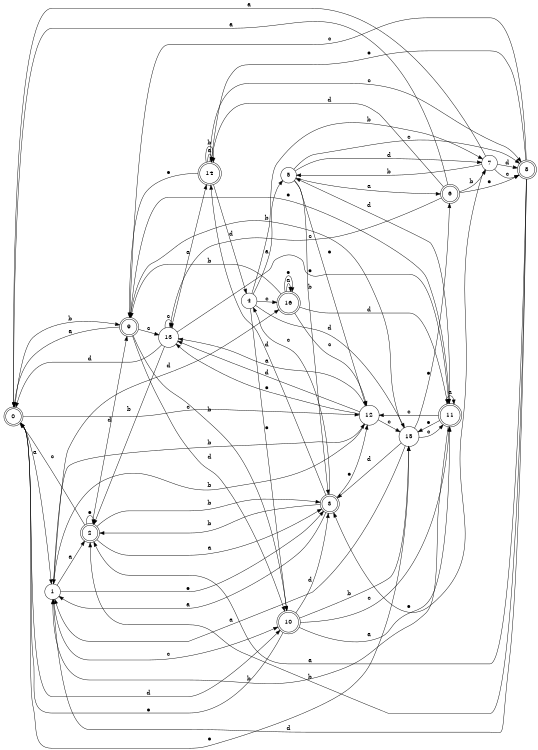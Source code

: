 digraph n14_8 {
__start0 [label="" shape="none"];

rankdir=LR;
size="8,5";

s0 [style="rounded,filled", color="black", fillcolor="white" shape="doublecircle", label="0"];
s1 [style="filled", color="black", fillcolor="white" shape="circle", label="1"];
s2 [style="rounded,filled", color="black", fillcolor="white" shape="doublecircle", label="2"];
s3 [style="rounded,filled", color="black", fillcolor="white" shape="doublecircle", label="3"];
s4 [style="filled", color="black", fillcolor="white" shape="circle", label="4"];
s5 [style="filled", color="black", fillcolor="white" shape="circle", label="5"];
s6 [style="rounded,filled", color="black", fillcolor="white" shape="doublecircle", label="6"];
s7 [style="filled", color="black", fillcolor="white" shape="circle", label="7"];
s8 [style="rounded,filled", color="black", fillcolor="white" shape="doublecircle", label="8"];
s9 [style="rounded,filled", color="black", fillcolor="white" shape="doublecircle", label="9"];
s10 [style="rounded,filled", color="black", fillcolor="white" shape="doublecircle", label="10"];
s11 [style="rounded,filled", color="black", fillcolor="white" shape="doublecircle", label="11"];
s12 [style="filled", color="black", fillcolor="white" shape="circle", label="12"];
s13 [style="filled", color="black", fillcolor="white" shape="circle", label="13"];
s14 [style="rounded,filled", color="black", fillcolor="white" shape="doublecircle", label="14"];
s15 [style="filled", color="black", fillcolor="white" shape="circle", label="15"];
s16 [style="rounded,filled", color="black", fillcolor="white" shape="doublecircle", label="16"];
s0 -> s1 [label="a"];
s0 -> s9 [label="b"];
s0 -> s12 [label="c"];
s0 -> s10 [label="d"];
s0 -> s15 [label="e"];
s1 -> s2 [label="a"];
s1 -> s12 [label="b"];
s1 -> s10 [label="c"];
s1 -> s16 [label="d"];
s1 -> s3 [label="e"];
s2 -> s3 [label="a"];
s2 -> s3 [label="b"];
s2 -> s0 [label="c"];
s2 -> s9 [label="d"];
s2 -> s2 [label="e"];
s3 -> s1 [label="a"];
s3 -> s2 [label="b"];
s3 -> s4 [label="c"];
s3 -> s14 [label="d"];
s3 -> s12 [label="e"];
s4 -> s5 [label="a"];
s4 -> s7 [label="b"];
s4 -> s16 [label="c"];
s4 -> s15 [label="d"];
s4 -> s10 [label="e"];
s5 -> s6 [label="a"];
s5 -> s3 [label="b"];
s5 -> s8 [label="c"];
s5 -> s7 [label="d"];
s5 -> s12 [label="e"];
s6 -> s0 [label="a"];
s6 -> s7 [label="b"];
s6 -> s13 [label="c"];
s6 -> s14 [label="d"];
s6 -> s8 [label="e"];
s7 -> s0 [label="a"];
s7 -> s5 [label="b"];
s7 -> s8 [label="c"];
s7 -> s8 [label="d"];
s7 -> s3 [label="e"];
s8 -> s2 [label="a"];
s8 -> s2 [label="b"];
s8 -> s9 [label="c"];
s8 -> s1 [label="d"];
s8 -> s14 [label="e"];
s9 -> s0 [label="a"];
s9 -> s10 [label="b"];
s9 -> s13 [label="c"];
s9 -> s10 [label="d"];
s9 -> s11 [label="e"];
s10 -> s11 [label="a"];
s10 -> s15 [label="b"];
s10 -> s11 [label="c"];
s10 -> s3 [label="d"];
s10 -> s0 [label="e"];
s11 -> s11 [label="a"];
s11 -> s1 [label="b"];
s11 -> s12 [label="c"];
s11 -> s5 [label="d"];
s11 -> s15 [label="e"];
s12 -> s13 [label="a"];
s12 -> s1 [label="b"];
s12 -> s15 [label="c"];
s12 -> s13 [label="d"];
s12 -> s13 [label="e"];
s13 -> s14 [label="a"];
s13 -> s2 [label="b"];
s13 -> s13 [label="c"];
s13 -> s0 [label="d"];
s13 -> s11 [label="e"];
s14 -> s14 [label="a"];
s14 -> s14 [label="b"];
s14 -> s8 [label="c"];
s14 -> s4 [label="d"];
s14 -> s9 [label="e"];
s15 -> s1 [label="a"];
s15 -> s9 [label="b"];
s15 -> s11 [label="c"];
s15 -> s3 [label="d"];
s15 -> s6 [label="e"];
s16 -> s16 [label="a"];
s16 -> s9 [label="b"];
s16 -> s12 [label="c"];
s16 -> s11 [label="d"];
s16 -> s16 [label="e"];

}